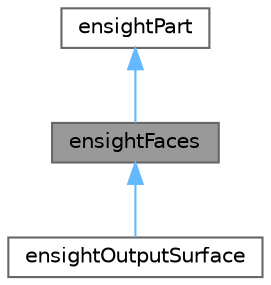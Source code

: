 digraph "ensightFaces"
{
 // LATEX_PDF_SIZE
  bgcolor="transparent";
  edge [fontname=Helvetica,fontsize=10,labelfontname=Helvetica,labelfontsize=10];
  node [fontname=Helvetica,fontsize=10,shape=box,height=0.2,width=0.4];
  Node1 [id="Node000001",label="ensightFaces",height=0.2,width=0.4,color="gray40", fillcolor="grey60", style="filled", fontcolor="black",tooltip="Sorting/classification of faces (2D) into corresponding ensight types."];
  Node2 -> Node1 [id="edge1_Node000001_Node000002",dir="back",color="steelblue1",style="solid",tooltip=" "];
  Node2 [id="Node000002",label="ensightPart",height=0.2,width=0.4,color="gray40", fillcolor="white", style="filled",URL="$classFoam_1_1ensightPart.html",tooltip="Base class for ensightCells, ensightFaces, ensightOutputSurfaces."];
  Node1 -> Node3 [id="edge2_Node000001_Node000003",dir="back",color="steelblue1",style="solid",tooltip=" "];
  Node3 [id="Node000003",label="ensightOutputSurface",height=0.2,width=0.4,color="gray40", fillcolor="white", style="filled",URL="$classFoam_1_1ensightOutputSurface.html",tooltip="A variant of ensightFaces that holds references to contiguous points/faces with its own encapsulated ..."];
}
